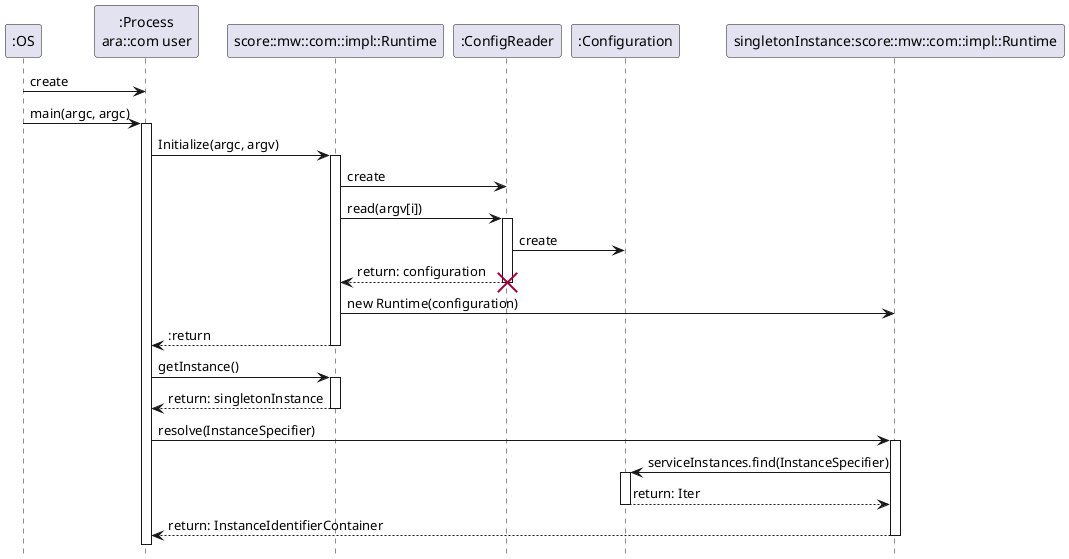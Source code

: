 @startuml
'!include ../puml-theme-score.puml

hide footbox

participant ":OS" as OS
participant ":Process\nara::com user" as Process
participant "score::mw::com::impl::Runtime" as Runtime
participant ":ConfigReader" as ConfigReader
participant ":Configuration" as Configuration
participant "singletonInstance:score::mw::com::impl::Runtime" as SingletonRuntime

OS -> Process : create
OS -> Process : main(argc, argc)
activate Process

Process -> Runtime : Initialize(argc, argv)
activate Runtime

Runtime -> ConfigReader : create
Runtime -> ConfigReader : read(argv[i])
activate ConfigReader

ConfigReader -> Configuration: create
ConfigReader --> Runtime : return: configuration
destroy ConfigReader

Runtime -> SingletonRuntime : new Runtime(configuration)

Runtime --> Process : :return
deactivate Runtime

Process -> Runtime : getInstance()
activate Runtime

Runtime --> Process : return: singletonInstance
deactivate Runtime

Process -> SingletonRuntime : resolve(InstanceSpecifier)
activate SingletonRuntime

SingletonRuntime -> Configuration : serviceInstances.find(InstanceSpecifier)
activate Configuration

Configuration --> SingletonRuntime : return: Iter
deactivate Configuration

SingletonRuntime --> Process : return: InstanceIdentifierContainer
deactivate SingletonRuntime

@enduml